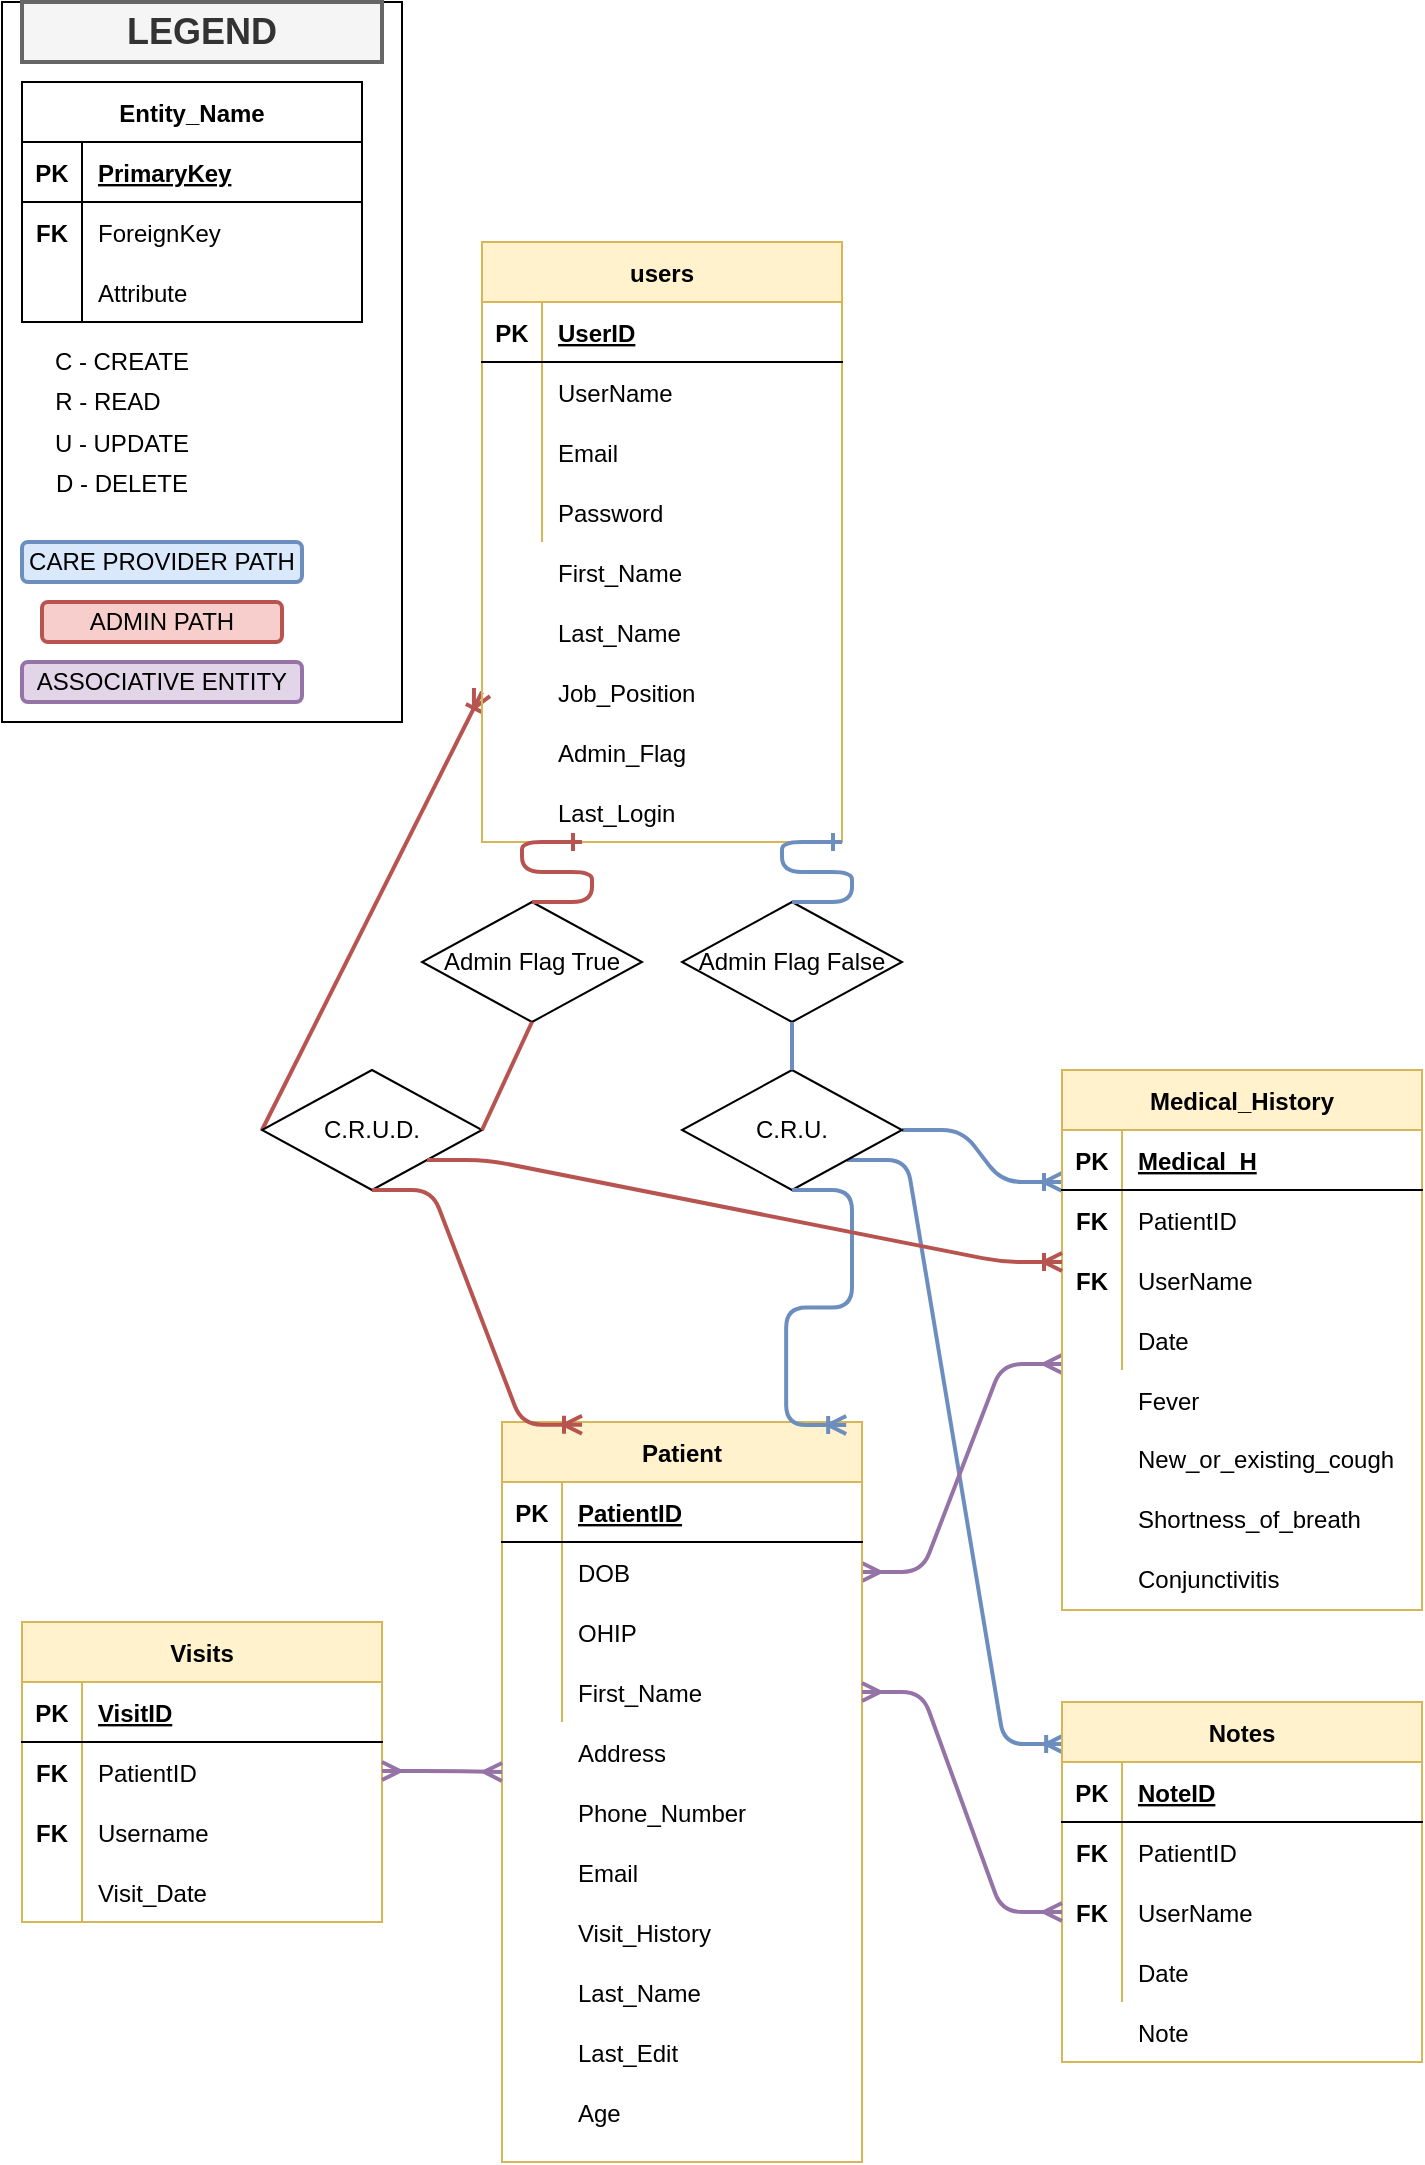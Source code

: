<mxfile version="14.8.6" type="google"><diagram id="3YZWn3QGLzififU0Lp0x" name="Page-1"><mxGraphModel dx="2070" dy="2212" grid="1" gridSize="10" guides="1" tooltips="1" connect="1" arrows="1" fold="1" page="1" pageScale="1" pageWidth="850" pageHeight="1100" math="0" shadow="0"><root><mxCell id="0"/><mxCell id="1" parent="0"/><mxCell id="8oX_vaie-zXHeBbCJO-w-2" value="" style="edgeStyle=entityRelationEdgeStyle;fontSize=12;html=1;endArrow=ERoneToMany;entryX=0;entryY=0.867;entryDx=0;entryDy=0;entryPerimeter=0;fillColor=#dae8fc;strokeColor=#6c8ebf;strokeWidth=2;exitX=1;exitY=0.5;exitDx=0;exitDy=0;" edge="1" parent="1" source="1s4Ber5O-nqfvoZF17Vu-80" target="xZL-qFnUQUyak9SlZ6Li-28"><mxGeometry width="100" height="100" relative="1" as="geometry"><mxPoint x="-360" y="-550" as="sourcePoint"/><mxPoint x="-397.92" y="-368.52" as="targetPoint"/></mxGeometry></mxCell><mxCell id="8oX_vaie-zXHeBbCJO-w-3" value="" style="edgeStyle=entityRelationEdgeStyle;fontSize=12;html=1;endArrow=ERoneToMany;entryX=0.006;entryY=0.117;entryDx=0;entryDy=0;entryPerimeter=0;fillColor=#dae8fc;strokeColor=#6c8ebf;strokeWidth=2;exitX=1;exitY=1;exitDx=0;exitDy=0;" edge="1" parent="1" source="1s4Ber5O-nqfvoZF17Vu-80" target="Gpl05uFU_-bUYU5mh2og-97"><mxGeometry width="100" height="100" relative="1" as="geometry"><mxPoint x="-370" y="-516" as="sourcePoint"/><mxPoint x="-290" y="-489.99" as="targetPoint"/></mxGeometry></mxCell><mxCell id="xZL-qFnUQUyak9SlZ6Li-52" value="" style="edgeStyle=entityRelationEdgeStyle;fontSize=12;html=1;endArrow=ERmany;startArrow=ERmany;exitX=1;exitY=0.5;exitDx=0;exitDy=0;entryX=0;entryY=0.9;entryDx=0;entryDy=0;entryPerimeter=0;fillColor=#e1d5e7;strokeColor=#9673a6;strokeWidth=2;" parent="1" source="Gpl05uFU_-bUYU5mh2og-5" target="xZL-qFnUQUyak9SlZ6Li-37" edge="1"><mxGeometry width="100" height="100" relative="1" as="geometry"><mxPoint x="-390" y="-235" as="sourcePoint"/><mxPoint x="-240" y="-520" as="targetPoint"/></mxGeometry></mxCell><mxCell id="iMjjGklO4MdIPEDKhw3m-1" value="" style="fontSize=12;html=1;endArrow=ERoneToMany;fillColor=#f8cecc;strokeColor=#b85450;strokeWidth=2;exitX=0;exitY=0.5;exitDx=0;exitDy=0;entryX=0;entryY=0.75;entryDx=0;entryDy=0;" parent="1" source="1s4Ber5O-nqfvoZF17Vu-79" target="1s4Ber5O-nqfvoZF17Vu-39" edge="1"><mxGeometry width="100" height="100" relative="1" as="geometry"><mxPoint x="-730" y="-480" as="sourcePoint"/><mxPoint x="-590" y="-720" as="targetPoint"/></mxGeometry></mxCell><mxCell id="1s4Ber5O-nqfvoZF17Vu-122" value="" style="rounded=0;whiteSpace=wrap;html=1;" parent="1" vertex="1"><mxGeometry x="-830" y="-1090" width="200" height="360" as="geometry"/></mxCell><mxCell id="Gpl05uFU_-bUYU5mh2og-1" value="Patient" style="shape=table;startSize=30;container=1;collapsible=1;childLayout=tableLayout;fixedRows=1;rowLines=0;fontStyle=1;align=center;resizeLast=1;fillColor=#fff2cc;strokeColor=#d6b656;" parent="1" vertex="1"><mxGeometry x="-580" y="-380" width="180" height="370" as="geometry"/></mxCell><mxCell id="Gpl05uFU_-bUYU5mh2og-2" value="" style="shape=partialRectangle;collapsible=0;dropTarget=0;pointerEvents=0;fillColor=none;top=0;left=0;bottom=1;right=0;points=[[0,0.5],[1,0.5]];portConstraint=eastwest;" parent="Gpl05uFU_-bUYU5mh2og-1" vertex="1"><mxGeometry y="30" width="180" height="30" as="geometry"/></mxCell><mxCell id="Gpl05uFU_-bUYU5mh2og-3" value="PK" style="shape=partialRectangle;connectable=0;fillColor=none;top=0;left=0;bottom=0;right=0;fontStyle=1;overflow=hidden;" parent="Gpl05uFU_-bUYU5mh2og-2" vertex="1"><mxGeometry width="30" height="30" as="geometry"/></mxCell><mxCell id="Gpl05uFU_-bUYU5mh2og-4" value="PatientID" style="shape=partialRectangle;connectable=0;fillColor=none;top=0;left=0;bottom=0;right=0;align=left;spacingLeft=6;fontStyle=5;overflow=hidden;" parent="Gpl05uFU_-bUYU5mh2og-2" vertex="1"><mxGeometry x="30" width="150" height="30" as="geometry"/></mxCell><mxCell id="Gpl05uFU_-bUYU5mh2og-5" value="" style="shape=partialRectangle;collapsible=0;dropTarget=0;pointerEvents=0;fillColor=none;top=0;left=0;bottom=0;right=0;points=[[0,0.5],[1,0.5]];portConstraint=eastwest;" parent="Gpl05uFU_-bUYU5mh2og-1" vertex="1"><mxGeometry y="60" width="180" height="30" as="geometry"/></mxCell><mxCell id="Gpl05uFU_-bUYU5mh2og-6" value="" style="shape=partialRectangle;connectable=0;fillColor=none;top=0;left=0;bottom=0;right=0;editable=1;overflow=hidden;" parent="Gpl05uFU_-bUYU5mh2og-5" vertex="1"><mxGeometry width="30" height="30" as="geometry"/></mxCell><mxCell id="Gpl05uFU_-bUYU5mh2og-7" value="DOB" style="shape=partialRectangle;connectable=0;fillColor=none;top=0;left=0;bottom=0;right=0;align=left;spacingLeft=6;overflow=hidden;" parent="Gpl05uFU_-bUYU5mh2og-5" vertex="1"><mxGeometry x="30" width="150" height="30" as="geometry"/></mxCell><mxCell id="Gpl05uFU_-bUYU5mh2og-8" value="" style="shape=partialRectangle;collapsible=0;dropTarget=0;pointerEvents=0;fillColor=none;top=0;left=0;bottom=0;right=0;points=[[0,0.5],[1,0.5]];portConstraint=eastwest;" parent="Gpl05uFU_-bUYU5mh2og-1" vertex="1"><mxGeometry y="90" width="180" height="30" as="geometry"/></mxCell><mxCell id="Gpl05uFU_-bUYU5mh2og-9" value="" style="shape=partialRectangle;connectable=0;fillColor=none;top=0;left=0;bottom=0;right=0;editable=1;overflow=hidden;" parent="Gpl05uFU_-bUYU5mh2og-8" vertex="1"><mxGeometry width="30" height="30" as="geometry"/></mxCell><mxCell id="Gpl05uFU_-bUYU5mh2og-10" value="OHIP" style="shape=partialRectangle;connectable=0;fillColor=none;top=0;left=0;bottom=0;right=0;align=left;spacingLeft=6;overflow=hidden;" parent="Gpl05uFU_-bUYU5mh2og-8" vertex="1"><mxGeometry x="30" width="150" height="30" as="geometry"/></mxCell><mxCell id="Gpl05uFU_-bUYU5mh2og-11" value="" style="shape=partialRectangle;collapsible=0;dropTarget=0;pointerEvents=0;fillColor=none;top=0;left=0;bottom=0;right=0;points=[[0,0.5],[1,0.5]];portConstraint=eastwest;" parent="Gpl05uFU_-bUYU5mh2og-1" vertex="1"><mxGeometry y="120" width="180" height="30" as="geometry"/></mxCell><mxCell id="Gpl05uFU_-bUYU5mh2og-12" value="" style="shape=partialRectangle;connectable=0;fillColor=none;top=0;left=0;bottom=0;right=0;editable=1;overflow=hidden;" parent="Gpl05uFU_-bUYU5mh2og-11" vertex="1"><mxGeometry width="30" height="30" as="geometry"/></mxCell><mxCell id="Gpl05uFU_-bUYU5mh2og-13" value="First_Name" style="shape=partialRectangle;connectable=0;fillColor=none;top=0;left=0;bottom=0;right=0;align=left;spacingLeft=6;overflow=hidden;" parent="Gpl05uFU_-bUYU5mh2og-11" vertex="1"><mxGeometry x="30" width="150" height="30" as="geometry"/></mxCell><mxCell id="Gpl05uFU_-bUYU5mh2og-16" value="Visit_History" style="shape=partialRectangle;connectable=0;fillColor=none;top=0;left=0;bottom=0;right=0;align=left;spacingLeft=6;overflow=hidden;" parent="1" vertex="1"><mxGeometry x="-550" y="-140" width="150" height="30" as="geometry"/></mxCell><mxCell id="Gpl05uFU_-bUYU5mh2og-33" value="Address" style="shape=partialRectangle;connectable=0;fillColor=none;top=0;left=0;bottom=0;right=0;align=left;spacingLeft=6;overflow=hidden;" parent="1" vertex="1"><mxGeometry x="-550" y="-230" width="150" height="30" as="geometry"/></mxCell><mxCell id="Gpl05uFU_-bUYU5mh2og-34" value="Phone_Number" style="shape=partialRectangle;connectable=0;fillColor=none;top=0;left=0;bottom=0;right=0;align=left;spacingLeft=6;overflow=hidden;" parent="1" vertex="1"><mxGeometry x="-550" y="-200" width="150" height="30" as="geometry"/></mxCell><mxCell id="Gpl05uFU_-bUYU5mh2og-35" value="Email" style="shape=partialRectangle;connectable=0;fillColor=none;top=0;left=0;bottom=0;right=0;align=left;spacingLeft=6;overflow=hidden;" parent="1" vertex="1"><mxGeometry x="-550" y="-170" width="150" height="30" as="geometry"/></mxCell><mxCell id="Gpl05uFU_-bUYU5mh2og-95" value="Last_Name" style="shape=partialRectangle;connectable=0;fillColor=none;top=0;left=0;bottom=0;right=0;align=left;spacingLeft=6;overflow=hidden;" parent="1" vertex="1"><mxGeometry x="-550" y="-110" width="150" height="30" as="geometry"/></mxCell><mxCell id="Gpl05uFU_-bUYU5mh2og-97" value="Notes" style="shape=table;startSize=30;container=1;collapsible=1;childLayout=tableLayout;fixedRows=1;rowLines=0;fontStyle=1;align=center;resizeLast=1;fillColor=#fff2cc;strokeColor=#d6b656;" parent="1" vertex="1"><mxGeometry x="-300" y="-240" width="180" height="180" as="geometry"/></mxCell><mxCell id="Gpl05uFU_-bUYU5mh2og-98" value="" style="shape=partialRectangle;collapsible=0;dropTarget=0;pointerEvents=0;fillColor=none;top=0;left=0;bottom=1;right=0;points=[[0,0.5],[1,0.5]];portConstraint=eastwest;" parent="Gpl05uFU_-bUYU5mh2og-97" vertex="1"><mxGeometry y="30" width="180" height="30" as="geometry"/></mxCell><mxCell id="Gpl05uFU_-bUYU5mh2og-99" value="PK" style="shape=partialRectangle;connectable=0;fillColor=none;top=0;left=0;bottom=0;right=0;fontStyle=1;overflow=hidden;" parent="Gpl05uFU_-bUYU5mh2og-98" vertex="1"><mxGeometry width="30" height="30" as="geometry"/></mxCell><mxCell id="Gpl05uFU_-bUYU5mh2og-100" value="NoteID" style="shape=partialRectangle;connectable=0;fillColor=none;top=0;left=0;bottom=0;right=0;align=left;spacingLeft=6;fontStyle=5;overflow=hidden;" parent="Gpl05uFU_-bUYU5mh2og-98" vertex="1"><mxGeometry x="30" width="150" height="30" as="geometry"/></mxCell><mxCell id="Gpl05uFU_-bUYU5mh2og-101" value="" style="shape=partialRectangle;collapsible=0;dropTarget=0;pointerEvents=0;fillColor=none;top=0;left=0;bottom=0;right=0;points=[[0,0.5],[1,0.5]];portConstraint=eastwest;" parent="Gpl05uFU_-bUYU5mh2og-97" vertex="1"><mxGeometry y="60" width="180" height="30" as="geometry"/></mxCell><mxCell id="Gpl05uFU_-bUYU5mh2og-102" value="" style="shape=partialRectangle;connectable=0;fillColor=none;top=0;left=0;bottom=0;right=0;editable=1;overflow=hidden;" parent="Gpl05uFU_-bUYU5mh2og-101" vertex="1"><mxGeometry width="30" height="30" as="geometry"/></mxCell><mxCell id="Gpl05uFU_-bUYU5mh2og-103" value="PatientID" style="shape=partialRectangle;connectable=0;fillColor=none;top=0;left=0;bottom=0;right=0;align=left;spacingLeft=6;overflow=hidden;" parent="Gpl05uFU_-bUYU5mh2og-101" vertex="1"><mxGeometry x="30" width="150" height="30" as="geometry"/></mxCell><mxCell id="Gpl05uFU_-bUYU5mh2og-107" value="" style="shape=partialRectangle;collapsible=0;dropTarget=0;pointerEvents=0;fillColor=none;top=0;left=0;bottom=0;right=0;points=[[0,0.5],[1,0.5]];portConstraint=eastwest;" parent="Gpl05uFU_-bUYU5mh2og-97" vertex="1"><mxGeometry y="90" width="180" height="30" as="geometry"/></mxCell><mxCell id="Gpl05uFU_-bUYU5mh2og-108" value="" style="shape=partialRectangle;connectable=0;fillColor=none;top=0;left=0;bottom=0;right=0;editable=1;overflow=hidden;" parent="Gpl05uFU_-bUYU5mh2og-107" vertex="1"><mxGeometry width="30" height="30" as="geometry"/></mxCell><mxCell id="Gpl05uFU_-bUYU5mh2og-109" value="UserName" style="shape=partialRectangle;connectable=0;fillColor=none;top=0;left=0;bottom=0;right=0;align=left;spacingLeft=6;overflow=hidden;" parent="Gpl05uFU_-bUYU5mh2og-107" vertex="1"><mxGeometry x="30" width="150" height="30" as="geometry"/></mxCell><mxCell id="Gpl05uFU_-bUYU5mh2og-104" value="" style="shape=partialRectangle;collapsible=0;dropTarget=0;pointerEvents=0;fillColor=none;top=0;left=0;bottom=0;right=0;points=[[0,0.5],[1,0.5]];portConstraint=eastwest;" parent="Gpl05uFU_-bUYU5mh2og-97" vertex="1"><mxGeometry y="120" width="180" height="30" as="geometry"/></mxCell><mxCell id="Gpl05uFU_-bUYU5mh2og-105" value="" style="shape=partialRectangle;connectable=0;fillColor=none;top=0;left=0;bottom=0;right=0;editable=1;overflow=hidden;" parent="Gpl05uFU_-bUYU5mh2og-104" vertex="1"><mxGeometry width="30" height="30" as="geometry"/></mxCell><mxCell id="Gpl05uFU_-bUYU5mh2og-106" value="Date" style="shape=partialRectangle;connectable=0;fillColor=none;top=0;left=0;bottom=0;right=0;align=left;spacingLeft=6;overflow=hidden;" parent="Gpl05uFU_-bUYU5mh2og-104" vertex="1"><mxGeometry x="30" width="150" height="30" as="geometry"/></mxCell><mxCell id="Gpl05uFU_-bUYU5mh2og-123" value="Last_Edit" style="shape=partialRectangle;connectable=0;fillColor=none;top=0;left=0;bottom=0;right=0;align=left;spacingLeft=6;overflow=hidden;" parent="1" vertex="1"><mxGeometry x="-550" y="-80" width="150" height="30" as="geometry"/></mxCell><mxCell id="1s4Ber5O-nqfvoZF17Vu-39" value="users" style="shape=table;startSize=30;container=1;collapsible=1;childLayout=tableLayout;fixedRows=1;rowLines=0;fontStyle=1;align=center;resizeLast=1;fillColor=#fff2cc;strokeColor=#d6b656;" parent="1" vertex="1"><mxGeometry x="-590" y="-970" width="180" height="300" as="geometry"/></mxCell><mxCell id="1s4Ber5O-nqfvoZF17Vu-40" value="" style="shape=partialRectangle;collapsible=0;dropTarget=0;pointerEvents=0;fillColor=none;top=0;left=0;bottom=1;right=0;points=[[0,0.5],[1,0.5]];portConstraint=eastwest;" parent="1s4Ber5O-nqfvoZF17Vu-39" vertex="1"><mxGeometry y="30" width="180" height="30" as="geometry"/></mxCell><mxCell id="1s4Ber5O-nqfvoZF17Vu-41" value="PK" style="shape=partialRectangle;connectable=0;fillColor=none;top=0;left=0;bottom=0;right=0;fontStyle=1;overflow=hidden;" parent="1s4Ber5O-nqfvoZF17Vu-40" vertex="1"><mxGeometry width="30" height="30" as="geometry"/></mxCell><mxCell id="1s4Ber5O-nqfvoZF17Vu-42" value="UserID" style="shape=partialRectangle;connectable=0;fillColor=none;top=0;left=0;bottom=0;right=0;align=left;spacingLeft=6;fontStyle=5;overflow=hidden;" parent="1s4Ber5O-nqfvoZF17Vu-40" vertex="1"><mxGeometry x="30" width="150" height="30" as="geometry"/></mxCell><mxCell id="1s4Ber5O-nqfvoZF17Vu-43" value="" style="shape=partialRectangle;collapsible=0;dropTarget=0;pointerEvents=0;fillColor=none;top=0;left=0;bottom=0;right=0;points=[[0,0.5],[1,0.5]];portConstraint=eastwest;" parent="1s4Ber5O-nqfvoZF17Vu-39" vertex="1"><mxGeometry y="60" width="180" height="30" as="geometry"/></mxCell><mxCell id="1s4Ber5O-nqfvoZF17Vu-44" value="" style="shape=partialRectangle;connectable=0;fillColor=none;top=0;left=0;bottom=0;right=0;editable=1;overflow=hidden;" parent="1s4Ber5O-nqfvoZF17Vu-43" vertex="1"><mxGeometry width="30" height="30" as="geometry"/></mxCell><mxCell id="1s4Ber5O-nqfvoZF17Vu-45" value="UserName" style="shape=partialRectangle;connectable=0;fillColor=none;top=0;left=0;bottom=0;right=0;align=left;spacingLeft=6;overflow=hidden;" parent="1s4Ber5O-nqfvoZF17Vu-43" vertex="1"><mxGeometry x="30" width="150" height="30" as="geometry"/></mxCell><mxCell id="1s4Ber5O-nqfvoZF17Vu-46" value="" style="shape=partialRectangle;collapsible=0;dropTarget=0;pointerEvents=0;fillColor=none;top=0;left=0;bottom=0;right=0;points=[[0,0.5],[1,0.5]];portConstraint=eastwest;" parent="1s4Ber5O-nqfvoZF17Vu-39" vertex="1"><mxGeometry y="90" width="180" height="30" as="geometry"/></mxCell><mxCell id="1s4Ber5O-nqfvoZF17Vu-47" value="" style="shape=partialRectangle;connectable=0;fillColor=none;top=0;left=0;bottom=0;right=0;editable=1;overflow=hidden;" parent="1s4Ber5O-nqfvoZF17Vu-46" vertex="1"><mxGeometry width="30" height="30" as="geometry"/></mxCell><mxCell id="1s4Ber5O-nqfvoZF17Vu-48" value="Email" style="shape=partialRectangle;connectable=0;fillColor=none;top=0;left=0;bottom=0;right=0;align=left;spacingLeft=6;overflow=hidden;" parent="1s4Ber5O-nqfvoZF17Vu-46" vertex="1"><mxGeometry x="30" width="150" height="30" as="geometry"/></mxCell><mxCell id="1s4Ber5O-nqfvoZF17Vu-49" value="" style="shape=partialRectangle;collapsible=0;dropTarget=0;pointerEvents=0;fillColor=none;top=0;left=0;bottom=0;right=0;points=[[0,0.5],[1,0.5]];portConstraint=eastwest;" parent="1s4Ber5O-nqfvoZF17Vu-39" vertex="1"><mxGeometry y="120" width="180" height="30" as="geometry"/></mxCell><mxCell id="1s4Ber5O-nqfvoZF17Vu-50" value="" style="shape=partialRectangle;connectable=0;fillColor=none;top=0;left=0;bottom=0;right=0;editable=1;overflow=hidden;" parent="1s4Ber5O-nqfvoZF17Vu-49" vertex="1"><mxGeometry width="30" height="30" as="geometry"/></mxCell><mxCell id="1s4Ber5O-nqfvoZF17Vu-51" value="Password" style="shape=partialRectangle;connectable=0;fillColor=none;top=0;left=0;bottom=0;right=0;align=left;spacingLeft=6;overflow=hidden;" parent="1s4Ber5O-nqfvoZF17Vu-49" vertex="1"><mxGeometry x="30" width="150" height="30" as="geometry"/></mxCell><mxCell id="1s4Ber5O-nqfvoZF17Vu-52" value="Last_Login" style="shape=partialRectangle;connectable=0;fillColor=none;top=0;left=0;bottom=0;right=0;align=left;spacingLeft=6;overflow=hidden;" parent="1" vertex="1"><mxGeometry x="-560" y="-700" width="150" height="30" as="geometry"/></mxCell><mxCell id="1s4Ber5O-nqfvoZF17Vu-53" value="First_Name" style="shape=partialRectangle;connectable=0;fillColor=none;top=0;left=0;bottom=0;right=0;align=left;spacingLeft=6;overflow=hidden;" parent="1" vertex="1"><mxGeometry x="-560" y="-820" width="150" height="30" as="geometry"/></mxCell><mxCell id="1s4Ber5O-nqfvoZF17Vu-54" value="Last_Name" style="shape=partialRectangle;connectable=0;fillColor=none;top=0;left=0;bottom=0;right=0;align=left;spacingLeft=6;overflow=hidden;" parent="1" vertex="1"><mxGeometry x="-560" y="-790" width="150" height="30" as="geometry"/></mxCell><mxCell id="1s4Ber5O-nqfvoZF17Vu-71" value="Job_Position" style="shape=partialRectangle;connectable=0;fillColor=none;top=0;left=0;bottom=0;right=0;align=left;spacingLeft=6;overflow=hidden;" parent="1" vertex="1"><mxGeometry x="-560" y="-760" width="150" height="30" as="geometry"/></mxCell><mxCell id="1s4Ber5O-nqfvoZF17Vu-72" value="Admin_Flag" style="shape=partialRectangle;connectable=0;fillColor=none;top=0;left=0;bottom=0;right=0;align=left;spacingLeft=6;overflow=hidden;" parent="1" vertex="1"><mxGeometry x="-560" y="-730" width="150" height="30" as="geometry"/></mxCell><mxCell id="1s4Ber5O-nqfvoZF17Vu-73" value="Admin Flag True" style="rhombus;whiteSpace=wrap;html=1;" parent="1" vertex="1"><mxGeometry x="-620" y="-640" width="110" height="60" as="geometry"/></mxCell><mxCell id="1s4Ber5O-nqfvoZF17Vu-75" value="FK" style="shape=partialRectangle;connectable=0;fillColor=none;top=0;left=0;bottom=0;right=0;fontStyle=1;overflow=hidden;" parent="1" vertex="1"><mxGeometry x="-300" y="-180" width="30" height="30" as="geometry"/></mxCell><mxCell id="1s4Ber5O-nqfvoZF17Vu-76" value="Note" style="shape=partialRectangle;connectable=0;fillColor=none;top=0;left=0;bottom=0;right=0;align=left;spacingLeft=6;overflow=hidden;" parent="1" vertex="1"><mxGeometry x="-270" y="-90" width="150" height="30" as="geometry"/></mxCell><mxCell id="1s4Ber5O-nqfvoZF17Vu-77" value="Admin Flag False" style="rhombus;whiteSpace=wrap;html=1;" parent="1" vertex="1"><mxGeometry x="-490" y="-640" width="110" height="60" as="geometry"/></mxCell><mxCell id="1s4Ber5O-nqfvoZF17Vu-79" value="C.R.U.D." style="rhombus;whiteSpace=wrap;html=1;" parent="1" vertex="1"><mxGeometry x="-700" y="-556" width="110" height="60" as="geometry"/></mxCell><mxCell id="1s4Ber5O-nqfvoZF17Vu-80" value="C.R.U." style="rhombus;whiteSpace=wrap;html=1;" parent="1" vertex="1"><mxGeometry x="-490" y="-556" width="110" height="60" as="geometry"/></mxCell><mxCell id="1s4Ber5O-nqfvoZF17Vu-81" value="" style="edgeStyle=entityRelationEdgeStyle;fontSize=12;html=1;endArrow=ERone;endFill=1;exitX=0.5;exitY=0;exitDx=0;exitDy=0;fillColor=#dae8fc;strokeColor=#6c8ebf;strokeWidth=2;" parent="1" source="1s4Ber5O-nqfvoZF17Vu-77" edge="1"><mxGeometry width="100" height="100" relative="1" as="geometry"><mxPoint x="-340" y="-470" as="sourcePoint"/><mxPoint x="-410" y="-670" as="targetPoint"/></mxGeometry></mxCell><mxCell id="1s4Ber5O-nqfvoZF17Vu-82" value="" style="edgeStyle=entityRelationEdgeStyle;fontSize=12;html=1;endArrow=ERone;endFill=1;exitX=0.5;exitY=0;exitDx=0;exitDy=0;fillColor=#f8cecc;strokeColor=#b85450;strokeWidth=2;" parent="1" edge="1"><mxGeometry width="100" height="100" relative="1" as="geometry"><mxPoint x="-565.0" y="-640.0" as="sourcePoint"/><mxPoint x="-540.0" y="-670.0" as="targetPoint"/></mxGeometry></mxCell><mxCell id="1s4Ber5O-nqfvoZF17Vu-83" value="" style="edgeStyle=entityRelationEdgeStyle;fontSize=12;html=1;endArrow=ERoneToMany;entryX=0.956;entryY=0.004;entryDx=0;entryDy=0;entryPerimeter=0;fillColor=#dae8fc;strokeColor=#6c8ebf;strokeWidth=2;exitX=0.5;exitY=1;exitDx=0;exitDy=0;" parent="1" source="1s4Ber5O-nqfvoZF17Vu-80" target="Gpl05uFU_-bUYU5mh2og-1" edge="1"><mxGeometry width="100" height="100" relative="1" as="geometry"><mxPoint x="-430" y="-490" as="sourcePoint"/><mxPoint x="-350" y="-470" as="targetPoint"/></mxGeometry></mxCell><mxCell id="1s4Ber5O-nqfvoZF17Vu-84" value="" style="edgeStyle=entityRelationEdgeStyle;fontSize=12;html=1;endArrow=ERoneToMany;entryX=0.956;entryY=0.004;entryDx=0;entryDy=0;entryPerimeter=0;fillColor=#f8cecc;strokeColor=#b85450;strokeWidth=2;exitX=0.5;exitY=1;exitDx=0;exitDy=0;" parent="1" source="1s4Ber5O-nqfvoZF17Vu-79" edge="1"><mxGeometry width="100" height="100" relative="1" as="geometry"><mxPoint x="-665" y="-540" as="sourcePoint"/><mxPoint x="-540.0" y="-378.64" as="targetPoint"/></mxGeometry></mxCell><mxCell id="1s4Ber5O-nqfvoZF17Vu-85" value="" style="edgeStyle=entityRelationEdgeStyle;fontSize=12;html=1;endArrow=ERmany;startArrow=ERmany;entryX=0;entryY=0.5;entryDx=0;entryDy=0;exitX=1;exitY=0.5;exitDx=0;exitDy=0;fillColor=#e1d5e7;strokeColor=#9673a6;strokeWidth=2;" parent="1" source="Gpl05uFU_-bUYU5mh2og-11" target="Gpl05uFU_-bUYU5mh2og-107" edge="1"><mxGeometry width="100" height="100" relative="1" as="geometry"><mxPoint x="-350" y="-170" as="sourcePoint"/><mxPoint x="-250" y="-270" as="targetPoint"/></mxGeometry></mxCell><mxCell id="1s4Ber5O-nqfvoZF17Vu-86" value="" style="endArrow=none;html=1;entryX=0.5;entryY=1;entryDx=0;entryDy=0;fillColor=#f8cecc;strokeColor=#b85450;strokeWidth=2;exitX=1;exitY=0.5;exitDx=0;exitDy=0;" parent="1" source="1s4Ber5O-nqfvoZF17Vu-79" target="1s4Ber5O-nqfvoZF17Vu-73" edge="1"><mxGeometry width="50" height="50" relative="1" as="geometry"><mxPoint x="-590" y="-530" as="sourcePoint"/><mxPoint x="-540" y="-580" as="targetPoint"/></mxGeometry></mxCell><mxCell id="1s4Ber5O-nqfvoZF17Vu-87" value="" style="endArrow=none;html=1;entryX=0.5;entryY=1;entryDx=0;entryDy=0;fillColor=#dae8fc;strokeColor=#6c8ebf;strokeWidth=2;exitX=0.5;exitY=0;exitDx=0;exitDy=0;" parent="1" source="1s4Ber5O-nqfvoZF17Vu-80" target="1s4Ber5O-nqfvoZF17Vu-77" edge="1"><mxGeometry width="50" height="50" relative="1" as="geometry"><mxPoint x="-400" y="-570" as="sourcePoint"/><mxPoint x="-470" y="-579" as="targetPoint"/></mxGeometry></mxCell><mxCell id="1s4Ber5O-nqfvoZF17Vu-103" value="Entity_Name" style="shape=table;startSize=30;container=1;collapsible=1;childLayout=tableLayout;fixedRows=1;rowLines=0;fontStyle=1;align=center;resizeLast=1;" parent="1" vertex="1"><mxGeometry x="-820" y="-1050" width="170" height="120" as="geometry"/></mxCell><mxCell id="1s4Ber5O-nqfvoZF17Vu-104" value="" style="shape=partialRectangle;collapsible=0;dropTarget=0;pointerEvents=0;fillColor=none;top=0;left=0;bottom=1;right=0;points=[[0,0.5],[1,0.5]];portConstraint=eastwest;" parent="1s4Ber5O-nqfvoZF17Vu-103" vertex="1"><mxGeometry y="30" width="170" height="30" as="geometry"/></mxCell><mxCell id="1s4Ber5O-nqfvoZF17Vu-105" value="PK" style="shape=partialRectangle;connectable=0;fillColor=none;top=0;left=0;bottom=0;right=0;fontStyle=1;overflow=hidden;" parent="1s4Ber5O-nqfvoZF17Vu-104" vertex="1"><mxGeometry width="30" height="30" as="geometry"/></mxCell><mxCell id="1s4Ber5O-nqfvoZF17Vu-106" value="PrimaryKey" style="shape=partialRectangle;connectable=0;fillColor=none;top=0;left=0;bottom=0;right=0;align=left;spacingLeft=6;fontStyle=5;overflow=hidden;" parent="1s4Ber5O-nqfvoZF17Vu-104" vertex="1"><mxGeometry x="30" width="140" height="30" as="geometry"/></mxCell><mxCell id="1s4Ber5O-nqfvoZF17Vu-107" value="" style="shape=partialRectangle;collapsible=0;dropTarget=0;pointerEvents=0;fillColor=none;top=0;left=0;bottom=0;right=0;points=[[0,0.5],[1,0.5]];portConstraint=eastwest;" parent="1s4Ber5O-nqfvoZF17Vu-103" vertex="1"><mxGeometry y="60" width="170" height="30" as="geometry"/></mxCell><mxCell id="1s4Ber5O-nqfvoZF17Vu-108" value="" style="shape=partialRectangle;connectable=0;fillColor=none;top=0;left=0;bottom=0;right=0;editable=1;overflow=hidden;" parent="1s4Ber5O-nqfvoZF17Vu-107" vertex="1"><mxGeometry width="30" height="30" as="geometry"/></mxCell><mxCell id="1s4Ber5O-nqfvoZF17Vu-109" value="ForeignKey" style="shape=partialRectangle;connectable=0;fillColor=none;top=0;left=0;bottom=0;right=0;align=left;spacingLeft=6;overflow=hidden;" parent="1s4Ber5O-nqfvoZF17Vu-107" vertex="1"><mxGeometry x="30" width="140" height="30" as="geometry"/></mxCell><mxCell id="1s4Ber5O-nqfvoZF17Vu-110" value="" style="shape=partialRectangle;collapsible=0;dropTarget=0;pointerEvents=0;fillColor=none;top=0;left=0;bottom=0;right=0;points=[[0,0.5],[1,0.5]];portConstraint=eastwest;" parent="1s4Ber5O-nqfvoZF17Vu-103" vertex="1"><mxGeometry y="90" width="170" height="30" as="geometry"/></mxCell><mxCell id="1s4Ber5O-nqfvoZF17Vu-111" value="" style="shape=partialRectangle;connectable=0;fillColor=none;top=0;left=0;bottom=0;right=0;editable=1;overflow=hidden;" parent="1s4Ber5O-nqfvoZF17Vu-110" vertex="1"><mxGeometry width="30" height="30" as="geometry"/></mxCell><mxCell id="1s4Ber5O-nqfvoZF17Vu-112" value="Attribute" style="shape=partialRectangle;connectable=0;fillColor=none;top=0;left=0;bottom=0;right=0;align=left;spacingLeft=6;overflow=hidden;" parent="1s4Ber5O-nqfvoZF17Vu-110" vertex="1"><mxGeometry x="30" width="140" height="30" as="geometry"/></mxCell><mxCell id="1s4Ber5O-nqfvoZF17Vu-121" value="FK" style="shape=partialRectangle;connectable=0;fillColor=none;top=0;left=0;bottom=0;right=0;fontStyle=1;overflow=hidden;" parent="1" vertex="1"><mxGeometry x="-820" y="-990" width="30" height="30" as="geometry"/></mxCell><mxCell id="1s4Ber5O-nqfvoZF17Vu-123" value="LEGEND" style="text;html=1;strokeColor=#666666;fillColor=#f5f5f5;align=center;verticalAlign=middle;whiteSpace=wrap;rounded=0;fontColor=#333333;strokeWidth=2;fontSize=18;fontStyle=1" parent="1" vertex="1"><mxGeometry x="-820" y="-1090" width="180" height="30" as="geometry"/></mxCell><mxCell id="1s4Ber5O-nqfvoZF17Vu-124" value="C - CREATE" style="text;html=1;strokeColor=none;fillColor=none;align=center;verticalAlign=middle;whiteSpace=wrap;rounded=0;fontSize=12;" parent="1" vertex="1"><mxGeometry x="-820" y="-920" width="100" height="20" as="geometry"/></mxCell><mxCell id="1s4Ber5O-nqfvoZF17Vu-125" value="R - READ" style="text;html=1;strokeColor=none;fillColor=none;align=center;verticalAlign=middle;whiteSpace=wrap;rounded=0;fontSize=12;" parent="1" vertex="1"><mxGeometry x="-827" y="-900" width="100" height="20" as="geometry"/></mxCell><mxCell id="1s4Ber5O-nqfvoZF17Vu-126" value="U - UPDATE" style="text;html=1;strokeColor=none;fillColor=none;align=center;verticalAlign=middle;whiteSpace=wrap;rounded=0;fontSize=12;" parent="1" vertex="1"><mxGeometry x="-820" y="-884" width="100" height="30" as="geometry"/></mxCell><mxCell id="1s4Ber5O-nqfvoZF17Vu-127" value="D - DELETE" style="text;html=1;strokeColor=none;fillColor=none;align=center;verticalAlign=middle;whiteSpace=wrap;rounded=0;fontSize=12;" parent="1" vertex="1"><mxGeometry x="-820" y="-864" width="100" height="30" as="geometry"/></mxCell><mxCell id="1s4Ber5O-nqfvoZF17Vu-132" value="CARE PROVIDER PATH" style="rounded=1;whiteSpace=wrap;html=1;fontSize=12;strokeWidth=2;fillColor=#dae8fc;strokeColor=#6c8ebf;" parent="1" vertex="1"><mxGeometry x="-820" y="-820" width="140" height="20" as="geometry"/></mxCell><mxCell id="1s4Ber5O-nqfvoZF17Vu-133" value="ADMIN PATH" style="rounded=1;whiteSpace=wrap;html=1;fontSize=12;strokeWidth=2;fillColor=#f8cecc;strokeColor=#b85450;" parent="1" vertex="1"><mxGeometry x="-810" y="-790" width="120" height="20" as="geometry"/></mxCell><mxCell id="xZL-qFnUQUyak9SlZ6Li-1" value="FK" style="shape=partialRectangle;connectable=0;fillColor=none;top=0;left=0;bottom=0;right=0;fontStyle=1;overflow=hidden;" parent="1" vertex="1"><mxGeometry x="-300" y="-150" width="30" height="30" as="geometry"/></mxCell><mxCell id="xZL-qFnUQUyak9SlZ6Li-2" value="Visits" style="shape=table;startSize=30;container=1;collapsible=1;childLayout=tableLayout;fixedRows=1;rowLines=0;fontStyle=1;align=center;resizeLast=1;fillColor=#fff2cc;strokeColor=#d6b656;" parent="1" vertex="1"><mxGeometry x="-820" y="-280" width="180" height="150" as="geometry"/></mxCell><mxCell id="xZL-qFnUQUyak9SlZ6Li-3" value="" style="shape=partialRectangle;collapsible=0;dropTarget=0;pointerEvents=0;fillColor=none;top=0;left=0;bottom=1;right=0;points=[[0,0.5],[1,0.5]];portConstraint=eastwest;" parent="xZL-qFnUQUyak9SlZ6Li-2" vertex="1"><mxGeometry y="30" width="180" height="30" as="geometry"/></mxCell><mxCell id="xZL-qFnUQUyak9SlZ6Li-4" value="PK" style="shape=partialRectangle;connectable=0;fillColor=none;top=0;left=0;bottom=0;right=0;fontStyle=1;overflow=hidden;" parent="xZL-qFnUQUyak9SlZ6Li-3" vertex="1"><mxGeometry width="30" height="30" as="geometry"/></mxCell><mxCell id="xZL-qFnUQUyak9SlZ6Li-5" value="VisitID" style="shape=partialRectangle;connectable=0;fillColor=none;top=0;left=0;bottom=0;right=0;align=left;spacingLeft=6;fontStyle=5;overflow=hidden;" parent="xZL-qFnUQUyak9SlZ6Li-3" vertex="1"><mxGeometry x="30" width="150" height="30" as="geometry"/></mxCell><mxCell id="xZL-qFnUQUyak9SlZ6Li-6" value="" style="shape=partialRectangle;collapsible=0;dropTarget=0;pointerEvents=0;fillColor=none;top=0;left=0;bottom=0;right=0;points=[[0,0.5],[1,0.5]];portConstraint=eastwest;" parent="xZL-qFnUQUyak9SlZ6Li-2" vertex="1"><mxGeometry y="60" width="180" height="30" as="geometry"/></mxCell><mxCell id="xZL-qFnUQUyak9SlZ6Li-7" value="" style="shape=partialRectangle;connectable=0;fillColor=none;top=0;left=0;bottom=0;right=0;editable=1;overflow=hidden;" parent="xZL-qFnUQUyak9SlZ6Li-6" vertex="1"><mxGeometry width="30" height="30" as="geometry"/></mxCell><mxCell id="xZL-qFnUQUyak9SlZ6Li-8" value="PatientID" style="shape=partialRectangle;connectable=0;fillColor=none;top=0;left=0;bottom=0;right=0;align=left;spacingLeft=6;overflow=hidden;" parent="xZL-qFnUQUyak9SlZ6Li-6" vertex="1"><mxGeometry x="30" width="150" height="30" as="geometry"/></mxCell><mxCell id="xZL-qFnUQUyak9SlZ6Li-9" value="" style="shape=partialRectangle;collapsible=0;dropTarget=0;pointerEvents=0;fillColor=none;top=0;left=0;bottom=0;right=0;points=[[0,0.5],[1,0.5]];portConstraint=eastwest;" parent="xZL-qFnUQUyak9SlZ6Li-2" vertex="1"><mxGeometry y="90" width="180" height="30" as="geometry"/></mxCell><mxCell id="xZL-qFnUQUyak9SlZ6Li-10" value="" style="shape=partialRectangle;connectable=0;fillColor=none;top=0;left=0;bottom=0;right=0;editable=1;overflow=hidden;" parent="xZL-qFnUQUyak9SlZ6Li-9" vertex="1"><mxGeometry width="30" height="30" as="geometry"/></mxCell><mxCell id="xZL-qFnUQUyak9SlZ6Li-11" value="" style="shape=partialRectangle;connectable=0;fillColor=none;top=0;left=0;bottom=0;right=0;align=left;spacingLeft=6;overflow=hidden;" parent="xZL-qFnUQUyak9SlZ6Li-9" vertex="1"><mxGeometry x="30" width="150" height="30" as="geometry"/></mxCell><mxCell id="xZL-qFnUQUyak9SlZ6Li-12" value="" style="shape=partialRectangle;collapsible=0;dropTarget=0;pointerEvents=0;fillColor=none;top=0;left=0;bottom=0;right=0;points=[[0,0.5],[1,0.5]];portConstraint=eastwest;" parent="xZL-qFnUQUyak9SlZ6Li-2" vertex="1"><mxGeometry y="120" width="180" height="30" as="geometry"/></mxCell><mxCell id="xZL-qFnUQUyak9SlZ6Li-13" value="" style="shape=partialRectangle;connectable=0;fillColor=none;top=0;left=0;bottom=0;right=0;editable=1;overflow=hidden;" parent="xZL-qFnUQUyak9SlZ6Li-12" vertex="1"><mxGeometry width="30" height="30" as="geometry"/></mxCell><mxCell id="xZL-qFnUQUyak9SlZ6Li-14" value="Visit_Date" style="shape=partialRectangle;connectable=0;fillColor=none;top=0;left=0;bottom=0;right=0;align=left;spacingLeft=6;overflow=hidden;" parent="xZL-qFnUQUyak9SlZ6Li-12" vertex="1"><mxGeometry x="30" width="150" height="30" as="geometry"/></mxCell><mxCell id="xZL-qFnUQUyak9SlZ6Li-15" value="FK" style="shape=partialRectangle;connectable=0;fillColor=none;top=0;left=0;bottom=0;right=0;fontStyle=1;overflow=hidden;" parent="1" vertex="1"><mxGeometry x="-820" y="-220" width="30" height="30" as="geometry"/></mxCell><mxCell id="xZL-qFnUQUyak9SlZ6Li-18" value="" style="edgeStyle=entityRelationEdgeStyle;fontSize=12;html=1;endArrow=ERmany;startArrow=ERmany;fillColor=#e1d5e7;strokeColor=#9673a6;strokeWidth=2;" parent="1" edge="1"><mxGeometry width="100" height="100" relative="1" as="geometry"><mxPoint x="-640" y="-205.5" as="sourcePoint"/><mxPoint x="-580" y="-205" as="targetPoint"/></mxGeometry></mxCell><mxCell id="xZL-qFnUQUyak9SlZ6Li-21" value="Age" style="shape=partialRectangle;connectable=0;fillColor=none;top=0;left=0;bottom=0;right=0;align=left;spacingLeft=6;overflow=hidden;" parent="1" vertex="1"><mxGeometry x="-550" y="-50" width="150" height="30" as="geometry"/></mxCell><mxCell id="xZL-qFnUQUyak9SlZ6Li-27" value="Medical_History" style="shape=table;startSize=30;container=1;collapsible=1;childLayout=tableLayout;fixedRows=1;rowLines=0;fontStyle=1;align=center;resizeLast=1;fillColor=#fff2cc;strokeColor=#d6b656;" parent="1" vertex="1"><mxGeometry x="-300" y="-556" width="180" height="270" as="geometry"/></mxCell><mxCell id="xZL-qFnUQUyak9SlZ6Li-28" value="" style="shape=partialRectangle;collapsible=0;dropTarget=0;pointerEvents=0;fillColor=none;top=0;left=0;bottom=1;right=0;points=[[0,0.5],[1,0.5]];portConstraint=eastwest;" parent="xZL-qFnUQUyak9SlZ6Li-27" vertex="1"><mxGeometry y="30" width="180" height="30" as="geometry"/></mxCell><mxCell id="xZL-qFnUQUyak9SlZ6Li-29" value="PK" style="shape=partialRectangle;connectable=0;fillColor=none;top=0;left=0;bottom=0;right=0;fontStyle=1;overflow=hidden;" parent="xZL-qFnUQUyak9SlZ6Li-28" vertex="1"><mxGeometry width="30" height="30" as="geometry"/></mxCell><mxCell id="xZL-qFnUQUyak9SlZ6Li-30" value="Medical_H" style="shape=partialRectangle;connectable=0;fillColor=none;top=0;left=0;bottom=0;right=0;align=left;spacingLeft=6;fontStyle=5;overflow=hidden;" parent="xZL-qFnUQUyak9SlZ6Li-28" vertex="1"><mxGeometry x="30" width="150" height="30" as="geometry"/></mxCell><mxCell id="xZL-qFnUQUyak9SlZ6Li-31" value="" style="shape=partialRectangle;collapsible=0;dropTarget=0;pointerEvents=0;fillColor=none;top=0;left=0;bottom=0;right=0;points=[[0,0.5],[1,0.5]];portConstraint=eastwest;" parent="xZL-qFnUQUyak9SlZ6Li-27" vertex="1"><mxGeometry y="60" width="180" height="30" as="geometry"/></mxCell><mxCell id="xZL-qFnUQUyak9SlZ6Li-32" value="" style="shape=partialRectangle;connectable=0;fillColor=none;top=0;left=0;bottom=0;right=0;editable=1;overflow=hidden;" parent="xZL-qFnUQUyak9SlZ6Li-31" vertex="1"><mxGeometry width="30" height="30" as="geometry"/></mxCell><mxCell id="xZL-qFnUQUyak9SlZ6Li-33" value="PatientID" style="shape=partialRectangle;connectable=0;fillColor=none;top=0;left=0;bottom=0;right=0;align=left;spacingLeft=6;overflow=hidden;" parent="xZL-qFnUQUyak9SlZ6Li-31" vertex="1"><mxGeometry x="30" width="150" height="30" as="geometry"/></mxCell><mxCell id="xZL-qFnUQUyak9SlZ6Li-34" value="" style="shape=partialRectangle;collapsible=0;dropTarget=0;pointerEvents=0;fillColor=none;top=0;left=0;bottom=0;right=0;points=[[0,0.5],[1,0.5]];portConstraint=eastwest;" parent="xZL-qFnUQUyak9SlZ6Li-27" vertex="1"><mxGeometry y="90" width="180" height="30" as="geometry"/></mxCell><mxCell id="xZL-qFnUQUyak9SlZ6Li-35" value="" style="shape=partialRectangle;connectable=0;fillColor=none;top=0;left=0;bottom=0;right=0;editable=1;overflow=hidden;" parent="xZL-qFnUQUyak9SlZ6Li-34" vertex="1"><mxGeometry width="30" height="30" as="geometry"/></mxCell><mxCell id="xZL-qFnUQUyak9SlZ6Li-36" value="UserName" style="shape=partialRectangle;connectable=0;fillColor=none;top=0;left=0;bottom=0;right=0;align=left;spacingLeft=6;overflow=hidden;" parent="xZL-qFnUQUyak9SlZ6Li-34" vertex="1"><mxGeometry x="30" width="150" height="30" as="geometry"/></mxCell><mxCell id="xZL-qFnUQUyak9SlZ6Li-37" value="" style="shape=partialRectangle;collapsible=0;dropTarget=0;pointerEvents=0;fillColor=none;top=0;left=0;bottom=0;right=0;points=[[0,0.5],[1,0.5]];portConstraint=eastwest;" parent="xZL-qFnUQUyak9SlZ6Li-27" vertex="1"><mxGeometry y="120" width="180" height="30" as="geometry"/></mxCell><mxCell id="xZL-qFnUQUyak9SlZ6Li-38" value="" style="shape=partialRectangle;connectable=0;fillColor=none;top=0;left=0;bottom=0;right=0;editable=1;overflow=hidden;" parent="xZL-qFnUQUyak9SlZ6Li-37" vertex="1"><mxGeometry width="30" height="30" as="geometry"/></mxCell><mxCell id="xZL-qFnUQUyak9SlZ6Li-39" value="Date" style="shape=partialRectangle;connectable=0;fillColor=none;top=0;left=0;bottom=0;right=0;align=left;spacingLeft=6;overflow=hidden;" parent="xZL-qFnUQUyak9SlZ6Li-37" vertex="1"><mxGeometry x="30" width="150" height="30" as="geometry"/></mxCell><mxCell id="xZL-qFnUQUyak9SlZ6Li-40" value="FK" style="shape=partialRectangle;connectable=0;fillColor=none;top=0;left=0;bottom=0;right=0;fontStyle=1;overflow=hidden;" parent="1" vertex="1"><mxGeometry x="-300" y="-496" width="30" height="30" as="geometry"/></mxCell><mxCell id="xZL-qFnUQUyak9SlZ6Li-41" value="Fever" style="shape=partialRectangle;connectable=0;fillColor=none;top=0;left=0;bottom=0;right=0;align=left;spacingLeft=6;overflow=hidden;" parent="1" vertex="1"><mxGeometry x="-270" y="-406" width="150" height="30" as="geometry"/></mxCell><mxCell id="xZL-qFnUQUyak9SlZ6Li-42" value="FK" style="shape=partialRectangle;connectable=0;fillColor=none;top=0;left=0;bottom=0;right=0;fontStyle=1;overflow=hidden;" parent="1" vertex="1"><mxGeometry x="-300" y="-466" width="30" height="30" as="geometry"/></mxCell><mxCell id="xZL-qFnUQUyak9SlZ6Li-46" value="Username" style="shape=partialRectangle;connectable=0;fillColor=none;top=0;left=0;bottom=0;right=0;align=left;spacingLeft=6;overflow=hidden;" parent="1" vertex="1"><mxGeometry x="-790" y="-190" width="150" height="30" as="geometry"/></mxCell><mxCell id="xZL-qFnUQUyak9SlZ6Li-47" value="FK" style="shape=partialRectangle;connectable=0;fillColor=none;top=0;left=0;bottom=0;right=0;fontStyle=1;overflow=hidden;" parent="1" vertex="1"><mxGeometry x="-820" y="-190" width="30" height="30" as="geometry"/></mxCell><mxCell id="xZL-qFnUQUyak9SlZ6Li-48" value="New_or_existing_cough&#10;" style="shape=partialRectangle;connectable=0;fillColor=none;top=0;left=0;bottom=0;right=0;align=left;spacingLeft=6;overflow=hidden;" parent="1" vertex="1"><mxGeometry x="-270" y="-370" width="150" height="30" as="geometry"/></mxCell><mxCell id="xZL-qFnUQUyak9SlZ6Li-49" value="Shortness_of_breath&#10;" style="shape=partialRectangle;connectable=0;fillColor=none;top=0;left=0;bottom=0;right=0;align=left;spacingLeft=6;overflow=hidden;" parent="1" vertex="1"><mxGeometry x="-270" y="-340" width="150" height="30" as="geometry"/></mxCell><mxCell id="xZL-qFnUQUyak9SlZ6Li-50" value="Conjunctivitis&#10;" style="shape=partialRectangle;connectable=0;fillColor=none;top=0;left=0;bottom=0;right=0;align=left;spacingLeft=6;overflow=hidden;" parent="1" vertex="1"><mxGeometry x="-270" y="-310" width="150" height="30" as="geometry"/></mxCell><mxCell id="xZL-qFnUQUyak9SlZ6Li-53" value="ASSOCIATIVE ENTITY" style="rounded=1;whiteSpace=wrap;html=1;fontSize=12;strokeWidth=2;fillColor=#e1d5e7;strokeColor=#9673a6;" parent="1" vertex="1"><mxGeometry x="-820" y="-760" width="140" height="20" as="geometry"/></mxCell><mxCell id="8oX_vaie-zXHeBbCJO-w-1" value="" style="edgeStyle=entityRelationEdgeStyle;fontSize=12;html=1;endArrow=ERoneToMany;fillColor=#f8cecc;strokeColor=#b85450;strokeWidth=2;exitX=1;exitY=1;exitDx=0;exitDy=0;" edge="1" parent="1" source="1s4Ber5O-nqfvoZF17Vu-79"><mxGeometry width="100" height="100" relative="1" as="geometry"><mxPoint x="-600" y="-520" as="sourcePoint"/><mxPoint x="-300" y="-460" as="targetPoint"/></mxGeometry></mxCell></root></mxGraphModel></diagram></mxfile>